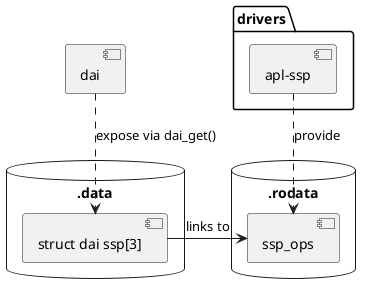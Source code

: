 @startuml
skinparam backgroundcolor transparent
component dai
package drivers {
  component "apl-ssp" as ssp
}
database ".data" {
  component "struct dai ssp[3]" as d_ssp
}
database ".rodata" {
  component ssp_ops
}

dai ..> d_ssp : expose via dai_get()
d_ssp -> ssp_ops : links to
ssp ..> ssp_ops : provide
@enduml
